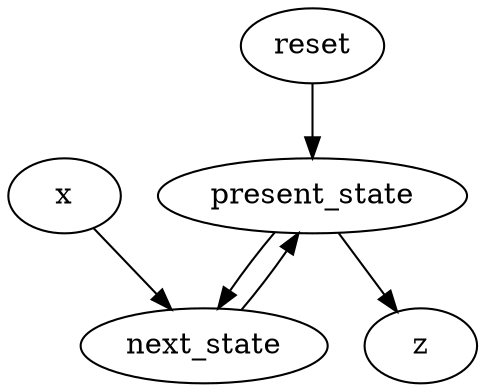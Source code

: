 strict digraph "" {
	reset -> present_state	[weight=2.0];
	x -> next_state	[weight=8.0];
	present_state -> z	[weight=1.0];
	present_state -> next_state	[weight=8.0];
	next_state -> present_state	[weight=1.0];
}
